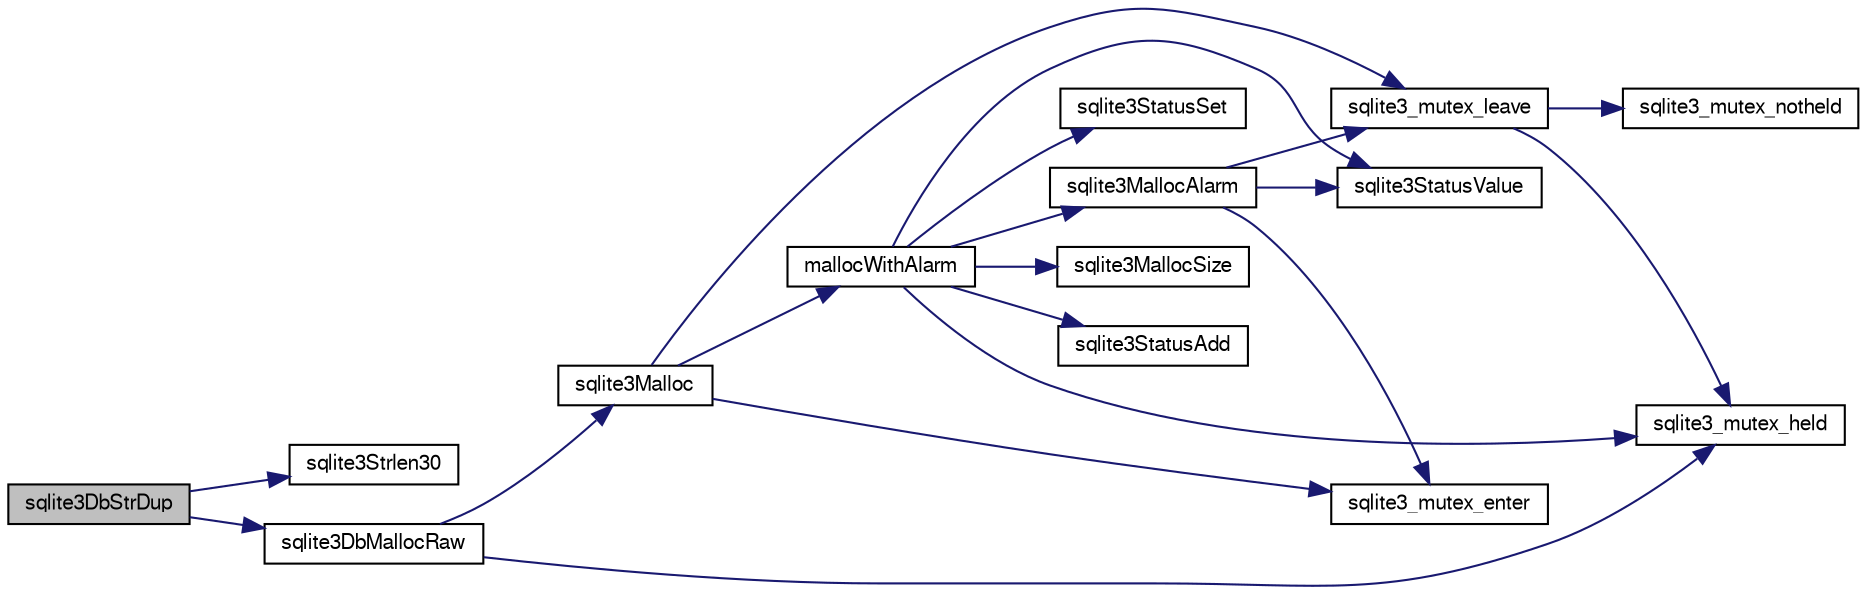 digraph "sqlite3DbStrDup"
{
  edge [fontname="FreeSans",fontsize="10",labelfontname="FreeSans",labelfontsize="10"];
  node [fontname="FreeSans",fontsize="10",shape=record];
  rankdir="LR";
  Node491911 [label="sqlite3DbStrDup",height=0.2,width=0.4,color="black", fillcolor="grey75", style="filled", fontcolor="black"];
  Node491911 -> Node491912 [color="midnightblue",fontsize="10",style="solid",fontname="FreeSans"];
  Node491912 [label="sqlite3Strlen30",height=0.2,width=0.4,color="black", fillcolor="white", style="filled",URL="$sqlite3_8c.html#a3dcd80ba41f1a308193dee74857b62a7"];
  Node491911 -> Node491913 [color="midnightblue",fontsize="10",style="solid",fontname="FreeSans"];
  Node491913 [label="sqlite3DbMallocRaw",height=0.2,width=0.4,color="black", fillcolor="white", style="filled",URL="$sqlite3_8c.html#abbe8be0cf7175e11ddc3e2218fad924e"];
  Node491913 -> Node491914 [color="midnightblue",fontsize="10",style="solid",fontname="FreeSans"];
  Node491914 [label="sqlite3_mutex_held",height=0.2,width=0.4,color="black", fillcolor="white", style="filled",URL="$sqlite3_8c.html#acf77da68932b6bc163c5e68547ecc3e7"];
  Node491913 -> Node491915 [color="midnightblue",fontsize="10",style="solid",fontname="FreeSans"];
  Node491915 [label="sqlite3Malloc",height=0.2,width=0.4,color="black", fillcolor="white", style="filled",URL="$sqlite3_8c.html#a361a2eaa846b1885f123abe46f5d8b2b"];
  Node491915 -> Node491916 [color="midnightblue",fontsize="10",style="solid",fontname="FreeSans"];
  Node491916 [label="sqlite3_mutex_enter",height=0.2,width=0.4,color="black", fillcolor="white", style="filled",URL="$sqlite3_8c.html#a1c12cde690bd89f104de5cbad12a6bf5"];
  Node491915 -> Node491917 [color="midnightblue",fontsize="10",style="solid",fontname="FreeSans"];
  Node491917 [label="mallocWithAlarm",height=0.2,width=0.4,color="black", fillcolor="white", style="filled",URL="$sqlite3_8c.html#ab070d5cf8e48ec8a6a43cf025d48598b"];
  Node491917 -> Node491914 [color="midnightblue",fontsize="10",style="solid",fontname="FreeSans"];
  Node491917 -> Node491918 [color="midnightblue",fontsize="10",style="solid",fontname="FreeSans"];
  Node491918 [label="sqlite3StatusSet",height=0.2,width=0.4,color="black", fillcolor="white", style="filled",URL="$sqlite3_8c.html#afec7586c01fcb5ea17dc9d7725a589d9"];
  Node491917 -> Node491919 [color="midnightblue",fontsize="10",style="solid",fontname="FreeSans"];
  Node491919 [label="sqlite3StatusValue",height=0.2,width=0.4,color="black", fillcolor="white", style="filled",URL="$sqlite3_8c.html#a30b8ac296c6e200c1fa57708d52c6ef6"];
  Node491917 -> Node491920 [color="midnightblue",fontsize="10",style="solid",fontname="FreeSans"];
  Node491920 [label="sqlite3MallocAlarm",height=0.2,width=0.4,color="black", fillcolor="white", style="filled",URL="$sqlite3_8c.html#ada66988e8471d1198f3219c062377508"];
  Node491920 -> Node491919 [color="midnightblue",fontsize="10",style="solid",fontname="FreeSans"];
  Node491920 -> Node491921 [color="midnightblue",fontsize="10",style="solid",fontname="FreeSans"];
  Node491921 [label="sqlite3_mutex_leave",height=0.2,width=0.4,color="black", fillcolor="white", style="filled",URL="$sqlite3_8c.html#a5838d235601dbd3c1fa993555c6bcc93"];
  Node491921 -> Node491914 [color="midnightblue",fontsize="10",style="solid",fontname="FreeSans"];
  Node491921 -> Node491922 [color="midnightblue",fontsize="10",style="solid",fontname="FreeSans"];
  Node491922 [label="sqlite3_mutex_notheld",height=0.2,width=0.4,color="black", fillcolor="white", style="filled",URL="$sqlite3_8c.html#a83967c837c1c000d3b5adcfaa688f5dc"];
  Node491920 -> Node491916 [color="midnightblue",fontsize="10",style="solid",fontname="FreeSans"];
  Node491917 -> Node491923 [color="midnightblue",fontsize="10",style="solid",fontname="FreeSans"];
  Node491923 [label="sqlite3MallocSize",height=0.2,width=0.4,color="black", fillcolor="white", style="filled",URL="$sqlite3_8c.html#acf5d2a5f35270bafb050bd2def576955"];
  Node491917 -> Node491924 [color="midnightblue",fontsize="10",style="solid",fontname="FreeSans"];
  Node491924 [label="sqlite3StatusAdd",height=0.2,width=0.4,color="black", fillcolor="white", style="filled",URL="$sqlite3_8c.html#afa029f93586aeab4cc85360905dae9cd"];
  Node491915 -> Node491921 [color="midnightblue",fontsize="10",style="solid",fontname="FreeSans"];
}
